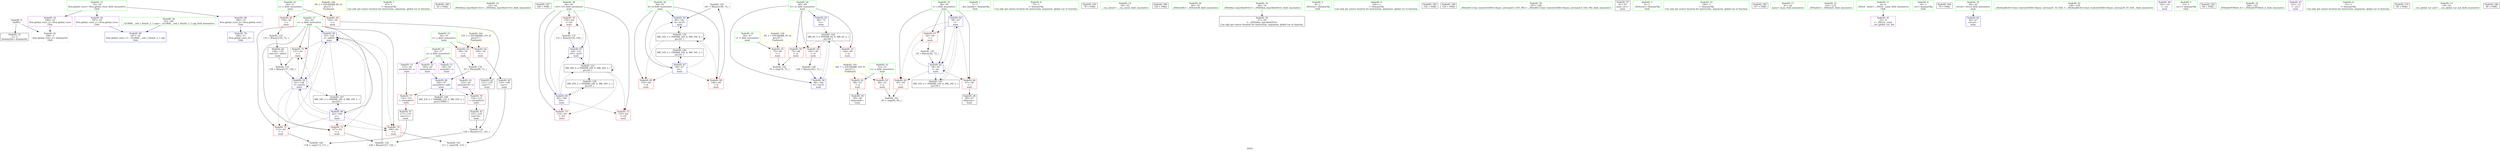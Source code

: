 digraph "SVFG" {
	label="SVFG";

	Node0x558d3c0e4d60 [shape=record,color=grey,label="{NodeID: 0\nNullPtr}"];
	Node0x558d3c0e4d60 -> Node0x558d3c0fb6b0[style=solid];
	Node0x558d3c0e4d60 -> Node0x558d3c0fed80[style=solid];
	Node0x558d3c0ff500 [shape=record,color=blue,label="{NodeID: 90\n62\<--128\nx\<--add20\nmain\n}"];
	Node0x558d3c0ff500 -> Node0x558d3c0fe430[style=dashed];
	Node0x558d3c0ff500 -> Node0x558d3c0fe500[style=dashed];
	Node0x558d3c0ff500 -> Node0x558d3c0fe5d0[style=dashed];
	Node0x558d3c0ff500 -> Node0x558d3c0fe6a0[style=dashed];
	Node0x558d3c0ff500 -> Node0x558d3c0ff500[style=dashed];
	Node0x558d3c0ff500 -> Node0x558d3c0ff6a0[style=dashed];
	Node0x558d3c0ff500 -> Node0x558d3c108860[style=dashed];
	Node0x558d3c0f9ce0 [shape=record,color=green,label="{NodeID: 7\n67\<--1\n\<--dummyObj\nCan only get source location for instruction, argument, global var or function.}"];
	Node0x558d3c113fc0 [shape=record,color=black,label="{NodeID: 180\n26 = PHI()\n}"];
	Node0x558d3c0fa720 [shape=record,color=green,label="{NodeID: 14\n23\<--24\n_ZNSt8ios_base4InitC1Ev\<--_ZNSt8ios_base4InitC1Ev_field_insensitive\n}"];
	Node0x558d3c115110 [shape=record,color=black,label="{NodeID: 187\n146 = PHI()\n}"];
	Node0x558d3c0fab50 [shape=record,color=green,label="{NodeID: 21\n50\<--51\nc\<--c_field_insensitive\nmain\n}"];
	Node0x558d3c0fab50 -> Node0x558d3c0fdb40[style=solid];
	Node0x558d3c0fab50 -> Node0x558d3c0fdc10[style=solid];
	Node0x558d3c0fb100 [shape=record,color=green,label="{NodeID: 28\n64\<--65\ni10\<--i10_field_insensitive\nmain\n}"];
	Node0x558d3c0fb100 -> Node0x558d3c0fe770[style=solid];
	Node0x558d3c0fb100 -> Node0x558d3c0fe840[style=solid];
	Node0x558d3c0fb100 -> Node0x558d3c0fe910[style=solid];
	Node0x558d3c0fb100 -> Node0x558d3c0ff430[style=solid];
	Node0x558d3c0fb100 -> Node0x558d3c0ff5d0[style=solid];
	Node0x558d3c0fb6b0 [shape=record,color=black,label="{NodeID: 35\n2\<--3\ndummyVal\<--dummyVal\n}"];
	Node0x558d3c0fbcc0 [shape=record,color=black,label="{NodeID: 42\n121\<--120\nconv17\<--\nmain\n}"];
	Node0x558d3c0fbcc0 -> Node0x558d3c101b80[style=solid];
	Node0x558d3c101d00 [shape=record,color=grey,label="{NodeID: 132\n135 = Binary(134, 72, )\n}"];
	Node0x558d3c101d00 -> Node0x558d3c0fbe60[style=solid];
	Node0x558d3c0fd2c0 [shape=record,color=purple,label="{NodeID: 49\n187\<--14\nllvm.global_ctors_1\<--llvm.global_ctors\nGlob }"];
	Node0x558d3c0fd2c0 -> Node0x558d3c0fec80[style=solid];
	Node0x558d3c0fccf0 [shape=record,color=grey,label="{NodeID: 139\n141 = Binary(140, 72, )\n}"];
	Node0x558d3c0fccf0 -> Node0x558d3c0ff770[style=solid];
	Node0x558d3c0fd8d0 [shape=record,color=red,label="{NodeID: 56\n74\<--48\n\<--tt\nmain\n}"];
	Node0x558d3c0fd8d0 -> Node0x558d3c103450[style=solid];
	Node0x558d3c108360 [shape=record,color=black,label="{NodeID: 146\nMR_16V_2 = PHI(MR_16V_4, MR_16V_1, )\npts\{61 \}\n}"];
	Node0x558d3c108360 -> Node0x558d3c0ff290[style=dashed];
	Node0x558d3c0fde80 [shape=record,color=red,label="{NodeID: 63\n96\<--54\n\<--s\nmain\n}"];
	Node0x558d3c0fde80 -> Node0x558d3c102300[style=solid];
	Node0x558d3c0fe430 [shape=record,color=red,label="{NodeID: 70\n108\<--62\n\<--x\nmain\n}"];
	Node0x558d3c0fe430 -> Node0x558d3c0fcff0[style=solid];
	Node0x558d3c10c740 [shape=record,color=yellow,style=double,label="{NodeID: 160\n8V_1 = ENCHI(MR_8V_0)\npts\{51 \}\nFun[main]}"];
	Node0x558d3c10c740 -> Node0x558d3c0fdb40[style=dashed];
	Node0x558d3c10c740 -> Node0x558d3c0fdc10[style=dashed];
	Node0x558d3c0fe9e0 [shape=record,color=red,label="{NodeID: 77\n116\<--115\n\<--arrayidx14\nmain\n}"];
	Node0x558d3c0fe9e0 -> Node0x558d3c0fbbf0[style=solid];
	Node0x558d3c0ff020 [shape=record,color=blue,label="{NodeID: 84\n58\<--67\ni\<--\nmain\n}"];
	Node0x558d3c0ff020 -> Node0x558d3c0fe020[style=dashed];
	Node0x558d3c0ff020 -> Node0x558d3c0fe0f0[style=dashed];
	Node0x558d3c0ff020 -> Node0x558d3c0fe1c0[style=dashed];
	Node0x558d3c0ff020 -> Node0x558d3c0ff0f0[style=dashed];
	Node0x558d3c0ff020 -> Node0x558d3c107e60[style=dashed];
	Node0x558d3c0e3e70 [shape=record,color=green,label="{NodeID: 1\n7\<--1\n__dso_handle\<--dummyObj\nGlob }"];
	Node0x558d3c0ff5d0 [shape=record,color=blue,label="{NodeID: 91\n64\<--131\ni10\<--inc21\nmain\n}"];
	Node0x558d3c0ff5d0 -> Node0x558d3c10a160[style=dashed];
	Node0x558d3c0f9d70 [shape=record,color=green,label="{NodeID: 8\n72\<--1\n\<--dummyObj\nCan only get source location for instruction, argument, global var or function.}"];
	Node0x558d3c114b10 [shape=record,color=black,label="{NodeID: 181\n78 = PHI()\n}"];
	Node0x558d3c0fa7b0 [shape=record,color=green,label="{NodeID: 15\n29\<--30\n__cxa_atexit\<--__cxa_atexit_field_insensitive\n}"];
	Node0x558d3c115270 [shape=record,color=black,label="{NodeID: 188\n150 = PHI()\n}"];
	Node0x558d3c0fac20 [shape=record,color=green,label="{NodeID: 22\n52\<--53\nn\<--n_field_insensitive\nmain\n}"];
	Node0x558d3c0fac20 -> Node0x558d3c0fdce0[style=solid];
	Node0x558d3c0fac20 -> Node0x558d3c0fddb0[style=solid];
	Node0x558d3c0fb1d0 [shape=record,color=green,label="{NodeID: 29\n69\<--70\n_ZNSirsERi\<--_ZNSirsERi_field_insensitive\n}"];
	Node0x558d3c0fb7b0 [shape=record,color=black,label="{NodeID: 36\n27\<--28\n\<--_ZNSt8ios_base4InitD1Ev\nCan only get source location for instruction, argument, global var or function.}"];
	Node0x558d3c0fbd90 [shape=record,color=black,label="{NodeID: 43\n125\<--124\nconv19\<--\nmain\n}"];
	Node0x558d3c0fbd90 -> Node0x558d3c101b80[style=solid];
	Node0x558d3c101e80 [shape=record,color=grey,label="{NodeID: 133\n138 = Binary(137, 136, )\n}"];
	Node0x558d3c101e80 -> Node0x558d3c0ff6a0[style=solid];
	Node0x558d3c0fd3c0 [shape=record,color=purple,label="{NodeID: 50\n188\<--14\nllvm.global_ctors_2\<--llvm.global_ctors\nGlob }"];
	Node0x558d3c0fd3c0 -> Node0x558d3c0fed80[style=solid];
	Node0x558d3c0fce70 [shape=record,color=grey,label="{NodeID: 140\n118 = cmp(113, 117, )\n}"];
	Node0x558d3c0fd9a0 [shape=record,color=red,label="{NodeID: 57\n149\<--48\n\<--tt\nmain\n}"];
	Node0x558d3c108860 [shape=record,color=black,label="{NodeID: 147\nMR_18V_2 = PHI(MR_18V_4, MR_18V_1, )\npts\{63 \}\n}"];
	Node0x558d3c108860 -> Node0x558d3c0ff360[style=dashed];
	Node0x558d3c0fdf50 [shape=record,color=red,label="{NodeID: 64\n109\<--54\n\<--s\nmain\n}"];
	Node0x558d3c0fdf50 -> Node0x558d3c0fbb20[style=solid];
	Node0x558d3c0fe500 [shape=record,color=red,label="{NodeID: 71\n113\<--62\n\<--x\nmain\n}"];
	Node0x558d3c0fe500 -> Node0x558d3c0fce70[style=solid];
	Node0x558d3c10c820 [shape=record,color=yellow,style=double,label="{NodeID: 161\n10V_1 = ENCHI(MR_10V_0)\npts\{53 \}\nFun[main]}"];
	Node0x558d3c10c820 -> Node0x558d3c0fdce0[style=dashed];
	Node0x558d3c10c820 -> Node0x558d3c0fddb0[style=dashed];
	Node0x558d3c0feab0 [shape=record,color=red,label="{NodeID: 78\n124\<--123\n\<--arrayidx18\nmain\n}"];
	Node0x558d3c0feab0 -> Node0x558d3c0fbd90[style=solid];
	Node0x558d3c0ff0f0 [shape=record,color=blue,label="{NodeID: 85\n58\<--93\ni\<--inc\nmain\n}"];
	Node0x558d3c0ff0f0 -> Node0x558d3c0fe020[style=dashed];
	Node0x558d3c0ff0f0 -> Node0x558d3c0fe0f0[style=dashed];
	Node0x558d3c0ff0f0 -> Node0x558d3c0fe1c0[style=dashed];
	Node0x558d3c0ff0f0 -> Node0x558d3c0ff0f0[style=dashed];
	Node0x558d3c0ff0f0 -> Node0x558d3c107e60[style=dashed];
	Node0x558d3c0e51e0 [shape=record,color=green,label="{NodeID: 2\n8\<--1\n_ZSt3cin\<--dummyObj\nGlob }"];
	Node0x558d3c0ff6a0 [shape=record,color=blue,label="{NodeID: 92\n62\<--138\nx\<--mul24\nmain\n}"];
	Node0x558d3c0ff6a0 -> Node0x558d3c0fe430[style=dashed];
	Node0x558d3c0ff6a0 -> Node0x558d3c0fe500[style=dashed];
	Node0x558d3c0ff6a0 -> Node0x558d3c0fe5d0[style=dashed];
	Node0x558d3c0ff6a0 -> Node0x558d3c0fe6a0[style=dashed];
	Node0x558d3c0ff6a0 -> Node0x558d3c0ff500[style=dashed];
	Node0x558d3c0ff6a0 -> Node0x558d3c0ff6a0[style=dashed];
	Node0x558d3c0ff6a0 -> Node0x558d3c108860[style=dashed];
	Node0x558d3c0e57a0 [shape=record,color=green,label="{NodeID: 9\n104\<--1\n\<--dummyObj\nCan only get source location for instruction, argument, global var or function.}"];
	Node0x558d3c114c70 [shape=record,color=black,label="{NodeID: 182\n156 = PHI()\n}"];
	Node0x558d3c0fa840 [shape=record,color=green,label="{NodeID: 16\n28\<--34\n_ZNSt8ios_base4InitD1Ev\<--_ZNSt8ios_base4InitD1Ev_field_insensitive\n}"];
	Node0x558d3c0fa840 -> Node0x558d3c0fb7b0[style=solid];
	Node0x558d3c115370 [shape=record,color=black,label="{NodeID: 189\n154 = PHI()\n}"];
	Node0x558d3c0facf0 [shape=record,color=green,label="{NodeID: 23\n54\<--55\ns\<--s_field_insensitive\nmain\n}"];
	Node0x558d3c0facf0 -> Node0x558d3c0fde80[style=solid];
	Node0x558d3c0facf0 -> Node0x558d3c0fdf50[style=solid];
	Node0x558d3c0fb2a0 [shape=record,color=green,label="{NodeID: 30\n147\<--148\n_ZStlsISt11char_traitsIcEERSt13basic_ostreamIcT_ES5_PKc\<--_ZStlsISt11char_traitsIcEERSt13basic_ostreamIcT_ES5_PKc_field_insensitive\n}"];
	Node0x558d3c0fb8b0 [shape=record,color=black,label="{NodeID: 37\n43\<--67\nmain_ret\<--\nmain\n}"];
	Node0x558d3c0fbe60 [shape=record,color=black,label="{NodeID: 44\n136\<--135\nconv23\<--add22\nmain\n}"];
	Node0x558d3c0fbe60 -> Node0x558d3c101e80[style=solid];
	Node0x558d3c102000 [shape=record,color=grey,label="{NodeID: 134\n128 = Binary(127, 126, )\n}"];
	Node0x558d3c102000 -> Node0x558d3c0ff500[style=solid];
	Node0x558d3c0fd4c0 [shape=record,color=purple,label="{NodeID: 51\n89\<--56\narrayidx\<--a\nmain\n}"];
	Node0x558d3c0fcff0 [shape=record,color=grey,label="{NodeID: 141\n111 = cmp(108, 110, )\n}"];
	Node0x558d3c0fda70 [shape=record,color=red,label="{NodeID: 58\n163\<--48\n\<--tt\nmain\n}"];
	Node0x558d3c0fda70 -> Node0x558d3c0fcb70[style=solid];
	Node0x558d3c108d60 [shape=record,color=black,label="{NodeID: 148\nMR_20V_2 = PHI(MR_20V_4, MR_20V_1, )\npts\{65 \}\n}"];
	Node0x558d3c108d60 -> Node0x558d3c0ff430[style=dashed];
	Node0x558d3c0fe020 [shape=record,color=red,label="{NodeID: 65\n83\<--58\n\<--i\nmain\n}"];
	Node0x558d3c0fe020 -> Node0x558d3c103590[style=solid];
	Node0x558d3c0fe5d0 [shape=record,color=red,label="{NodeID: 72\n127\<--62\n\<--x\nmain\n}"];
	Node0x558d3c0fe5d0 -> Node0x558d3c102000[style=solid];
	Node0x558d3c10c900 [shape=record,color=yellow,style=double,label="{NodeID: 162\n12V_1 = ENCHI(MR_12V_0)\npts\{55 \}\nFun[main]}"];
	Node0x558d3c10c900 -> Node0x558d3c0fde80[style=dashed];
	Node0x558d3c10c900 -> Node0x558d3c0fdf50[style=dashed];
	Node0x558d3c0feb80 [shape=record,color=blue,label="{NodeID: 79\n186\<--15\nllvm.global_ctors_0\<--\nGlob }"];
	Node0x558d3c0ff1c0 [shape=record,color=blue,label="{NodeID: 86\n100\<--97\narrayidx9\<--add\nmain\n}"];
	Node0x558d3c0ff1c0 -> Node0x558d3c0fe9e0[style=dashed];
	Node0x558d3c0ff1c0 -> Node0x558d3c0feab0[style=dashed];
	Node0x558d3c0ff1c0 -> Node0x558d3c109260[style=dashed];
	Node0x558d3c0e53b0 [shape=record,color=green,label="{NodeID: 3\n9\<--1\n_ZSt4cout\<--dummyObj\nGlob }"];
	Node0x558d3c0ff770 [shape=record,color=blue,label="{NodeID: 93\n60\<--141\nk\<--inc25\nmain\n}"];
	Node0x558d3c0ff770 -> Node0x558d3c109760[style=dashed];
	Node0x558d3c0e5830 [shape=record,color=green,label="{NodeID: 10\n106\<--1\n\<--dummyObj\nCan only get source location for instruction, argument, global var or function.}"];
	Node0x558d3c114d70 [shape=record,color=black,label="{NodeID: 183\n157 = PHI()\n}"];
	Node0x558d3c0fa8d0 [shape=record,color=green,label="{NodeID: 17\n41\<--42\nmain\<--main_field_insensitive\n}"];
	Node0x558d3c0fadc0 [shape=record,color=green,label="{NodeID: 24\n56\<--57\na\<--a_field_insensitive\nmain\n}"];
	Node0x558d3c0fadc0 -> Node0x558d3c0fd4c0[style=solid];
	Node0x558d3c0fadc0 -> Node0x558d3c0fd590[style=solid];
	Node0x558d3c0fadc0 -> Node0x558d3c0fd660[style=solid];
	Node0x558d3c0fadc0 -> Node0x558d3c0fd730[style=solid];
	Node0x558d3c0fb370 [shape=record,color=green,label="{NodeID: 31\n151\<--152\n_ZNSolsEi\<--_ZNSolsEi_field_insensitive\n}"];
	Node0x558d3c0fb980 [shape=record,color=black,label="{NodeID: 38\n88\<--87\nidxprom\<--\nmain\n}"];
	Node0x558d3c0fbf30 [shape=record,color=purple,label="{NodeID: 45\n25\<--4\n\<--_ZStL8__ioinit\n__cxx_global_var_init\n}"];
	Node0x558d3c102180 [shape=record,color=grey,label="{NodeID: 135\n93 = Binary(92, 72, )\n}"];
	Node0x558d3c102180 -> Node0x558d3c0ff0f0[style=solid];
	Node0x558d3c0fd590 [shape=record,color=purple,label="{NodeID: 52\n100\<--56\narrayidx9\<--a\nmain\n}"];
	Node0x558d3c0fd590 -> Node0x558d3c0ff1c0[style=solid];
	Node0x558d3c103450 [shape=record,color=grey,label="{NodeID: 142\n76 = cmp(74, 75, )\n}"];
	Node0x558d3c0fdb40 [shape=record,color=red,label="{NodeID: 59\n120\<--50\n\<--c\nmain\n}"];
	Node0x558d3c0fdb40 -> Node0x558d3c0fbcc0[style=solid];
	Node0x558d3c109260 [shape=record,color=black,label="{NodeID: 149\nMR_22V_2 = PHI(MR_22V_3, MR_22V_1, )\npts\{570000 \}\n}"];
	Node0x558d3c109260 -> Node0x558d3c0ff1c0[style=dashed];
	Node0x558d3c0fe0f0 [shape=record,color=red,label="{NodeID: 66\n87\<--58\n\<--i\nmain\n}"];
	Node0x558d3c0fe0f0 -> Node0x558d3c0fb980[style=solid];
	Node0x558d3c0fe6a0 [shape=record,color=red,label="{NodeID: 73\n137\<--62\n\<--x\nmain\n}"];
	Node0x558d3c0fe6a0 -> Node0x558d3c101e80[style=solid];
	Node0x558d3c0fec80 [shape=record,color=blue,label="{NodeID: 80\n187\<--16\nllvm.global_ctors_1\<--_GLOBAL__sub_I_Smylic_2_1.cpp\nGlob }"];
	Node0x558d3c0ff290 [shape=record,color=blue,label="{NodeID: 87\n60\<--67\nk\<--\nmain\n}"];
	Node0x558d3c0ff290 -> Node0x558d3c0fe290[style=dashed];
	Node0x558d3c0ff290 -> Node0x558d3c0fe360[style=dashed];
	Node0x558d3c0ff290 -> Node0x558d3c0ff770[style=dashed];
	Node0x558d3c0ff290 -> Node0x558d3c108360[style=dashed];
	Node0x558d3c0ff290 -> Node0x558d3c109760[style=dashed];
	Node0x558d3c0e5050 [shape=record,color=green,label="{NodeID: 4\n10\<--1\n.str\<--dummyObj\nGlob }"];
	Node0x558d3c0ff840 [shape=record,color=blue,label="{NodeID: 94\n48\<--164\ntt\<--inc33\nmain\n}"];
	Node0x558d3c0ff840 -> Node0x558d3c107960[style=dashed];
	Node0x558d3c0e5900 [shape=record,color=green,label="{NodeID: 11\n4\<--6\n_ZStL8__ioinit\<--_ZStL8__ioinit_field_insensitive\nGlob }"];
	Node0x558d3c0e5900 -> Node0x558d3c0fbf30[style=solid];
	Node0x558d3c114e40 [shape=record,color=black,label="{NodeID: 184\n79 = PHI()\n}"];
	Node0x558d3c0fa960 [shape=record,color=green,label="{NodeID: 18\n44\<--45\nretval\<--retval_field_insensitive\nmain\n}"];
	Node0x558d3c0fa960 -> Node0x558d3c0fee80[style=solid];
	Node0x558d3c0fae90 [shape=record,color=green,label="{NodeID: 25\n58\<--59\ni\<--i_field_insensitive\nmain\n}"];
	Node0x558d3c0fae90 -> Node0x558d3c0fe020[style=solid];
	Node0x558d3c0fae90 -> Node0x558d3c0fe0f0[style=solid];
	Node0x558d3c0fae90 -> Node0x558d3c0fe1c0[style=solid];
	Node0x558d3c0fae90 -> Node0x558d3c0ff020[style=solid];
	Node0x558d3c0fae90 -> Node0x558d3c0ff0f0[style=solid];
	Node0x558d3c0fb440 [shape=record,color=green,label="{NodeID: 32\n158\<--159\n_ZSt4endlIcSt11char_traitsIcEERSt13basic_ostreamIT_T0_ES6_\<--_ZSt4endlIcSt11char_traitsIcEERSt13basic_ostreamIT_T0_ES6__field_insensitive\n}"];
	Node0x558d3c0fba50 [shape=record,color=black,label="{NodeID: 39\n99\<--98\nidxprom8\<--\nmain\n}"];
	Node0x558d3c0fc000 [shape=record,color=purple,label="{NodeID: 46\n145\<--10\n\<--.str\nmain\n}"];
	Node0x558d3c102300 [shape=record,color=grey,label="{NodeID: 136\n97 = Binary(96, 72, )\n}"];
	Node0x558d3c102300 -> Node0x558d3c0ff1c0[style=solid];
	Node0x558d3c0fd660 [shape=record,color=purple,label="{NodeID: 53\n115\<--56\narrayidx14\<--a\nmain\n}"];
	Node0x558d3c0fd660 -> Node0x558d3c0fe9e0[style=solid];
	Node0x558d3c103590 [shape=record,color=grey,label="{NodeID: 143\n85 = cmp(83, 84, )\n}"];
	Node0x558d3c0fdc10 [shape=record,color=red,label="{NodeID: 60\n134\<--50\n\<--c\nmain\n}"];
	Node0x558d3c0fdc10 -> Node0x558d3c101d00[style=solid];
	Node0x558d3c109760 [shape=record,color=black,label="{NodeID: 150\nMR_16V_5 = PHI(MR_16V_6, MR_16V_4, )\npts\{61 \}\n}"];
	Node0x558d3c109760 -> Node0x558d3c0fe290[style=dashed];
	Node0x558d3c109760 -> Node0x558d3c0fe360[style=dashed];
	Node0x558d3c109760 -> Node0x558d3c0ff770[style=dashed];
	Node0x558d3c109760 -> Node0x558d3c108360[style=dashed];
	Node0x558d3c109760 -> Node0x558d3c109760[style=dashed];
	Node0x558d3c0fe1c0 [shape=record,color=red,label="{NodeID: 67\n92\<--58\n\<--i\nmain\n}"];
	Node0x558d3c0fe1c0 -> Node0x558d3c102180[style=solid];
	Node0x558d3c0fe770 [shape=record,color=red,label="{NodeID: 74\n114\<--64\n\<--i10\nmain\n}"];
	Node0x558d3c0fed80 [shape=record,color=blue, style = dotted,label="{NodeID: 81\n188\<--3\nllvm.global_ctors_2\<--dummyVal\nGlob }"];
	Node0x558d3c0ff360 [shape=record,color=blue,label="{NodeID: 88\n62\<--104\nx\<--\nmain\n}"];
	Node0x558d3c0ff360 -> Node0x558d3c0fe430[style=dashed];
	Node0x558d3c0ff360 -> Node0x558d3c0fe500[style=dashed];
	Node0x558d3c0ff360 -> Node0x558d3c0fe5d0[style=dashed];
	Node0x558d3c0ff360 -> Node0x558d3c0fe6a0[style=dashed];
	Node0x558d3c0ff360 -> Node0x558d3c0ff500[style=dashed];
	Node0x558d3c0ff360 -> Node0x558d3c0ff6a0[style=dashed];
	Node0x558d3c0ff360 -> Node0x558d3c108860[style=dashed];
	Node0x558d3c0e50e0 [shape=record,color=green,label="{NodeID: 5\n12\<--1\n.str.1\<--dummyObj\nGlob }"];
	Node0x558d3c0fa600 [shape=record,color=green,label="{NodeID: 12\n14\<--18\nllvm.global_ctors\<--llvm.global_ctors_field_insensitive\nGlob }"];
	Node0x558d3c0fa600 -> Node0x558d3c0fd1c0[style=solid];
	Node0x558d3c0fa600 -> Node0x558d3c0fd2c0[style=solid];
	Node0x558d3c0fa600 -> Node0x558d3c0fd3c0[style=solid];
	Node0x558d3c114f70 [shape=record,color=black,label="{NodeID: 185\n80 = PHI()\n}"];
	Node0x558d3c0fa9f0 [shape=record,color=green,label="{NodeID: 19\n46\<--47\nt\<--t_field_insensitive\nmain\n}"];
	Node0x558d3c0fa9f0 -> Node0x558d3c0fd800[style=solid];
	Node0x558d3c0faf60 [shape=record,color=green,label="{NodeID: 26\n60\<--61\nk\<--k_field_insensitive\nmain\n}"];
	Node0x558d3c0faf60 -> Node0x558d3c0fe290[style=solid];
	Node0x558d3c0faf60 -> Node0x558d3c0fe360[style=solid];
	Node0x558d3c0faf60 -> Node0x558d3c0ff290[style=solid];
	Node0x558d3c0faf60 -> Node0x558d3c0ff770[style=solid];
	Node0x558d3c0fb510 [shape=record,color=green,label="{NodeID: 33\n160\<--161\n_ZNSolsEPFRSoS_E\<--_ZNSolsEPFRSoS_E_field_insensitive\n}"];
	Node0x558d3c0fbb20 [shape=record,color=black,label="{NodeID: 40\n110\<--109\nconv\<--\nmain\n}"];
	Node0x558d3c0fbb20 -> Node0x558d3c0fcff0[style=solid];
	Node0x558d3c0fc0d0 [shape=record,color=purple,label="{NodeID: 47\n153\<--12\n\<--.str.1\nmain\n}"];
	Node0x558d3c0fc9f0 [shape=record,color=grey,label="{NodeID: 137\n131 = Binary(130, 104, )\n}"];
	Node0x558d3c0fc9f0 -> Node0x558d3c0ff5d0[style=solid];
	Node0x558d3c0fd730 [shape=record,color=purple,label="{NodeID: 54\n123\<--56\narrayidx18\<--a\nmain\n}"];
	Node0x558d3c0fd730 -> Node0x558d3c0feab0[style=solid];
	Node0x558d3c107960 [shape=record,color=black,label="{NodeID: 144\nMR_6V_3 = PHI(MR_6V_4, MR_6V_2, )\npts\{49 \}\n}"];
	Node0x558d3c107960 -> Node0x558d3c0fd8d0[style=dashed];
	Node0x558d3c107960 -> Node0x558d3c0fd9a0[style=dashed];
	Node0x558d3c107960 -> Node0x558d3c0fda70[style=dashed];
	Node0x558d3c107960 -> Node0x558d3c0ff840[style=dashed];
	Node0x558d3c0fdce0 [shape=record,color=red,label="{NodeID: 61\n84\<--52\n\<--n\nmain\n}"];
	Node0x558d3c0fdce0 -> Node0x558d3c103590[style=solid];
	Node0x558d3c0fe290 [shape=record,color=red,label="{NodeID: 68\n140\<--60\n\<--k\nmain\n}"];
	Node0x558d3c0fe290 -> Node0x558d3c0fccf0[style=solid];
	Node0x558d3c10c580 [shape=record,color=yellow,style=double,label="{NodeID: 158\n4V_1 = ENCHI(MR_4V_0)\npts\{47 \}\nFun[main]}"];
	Node0x558d3c10c580 -> Node0x558d3c0fd800[style=dashed];
	Node0x558d3c0fe840 [shape=record,color=red,label="{NodeID: 75\n122\<--64\n\<--i10\nmain\n}"];
	Node0x558d3c0fee80 [shape=record,color=blue,label="{NodeID: 82\n44\<--67\nretval\<--\nmain\n}"];
	Node0x558d3c0ff430 [shape=record,color=blue,label="{NodeID: 89\n64\<--106\ni10\<--\nmain\n}"];
	Node0x558d3c0ff430 -> Node0x558d3c0fe770[style=dashed];
	Node0x558d3c0ff430 -> Node0x558d3c0fe840[style=dashed];
	Node0x558d3c0ff430 -> Node0x558d3c0fe910[style=dashed];
	Node0x558d3c0ff430 -> Node0x558d3c0ff5d0[style=dashed];
	Node0x558d3c0ff430 -> Node0x558d3c108d60[style=dashed];
	Node0x558d3c0ff430 -> Node0x558d3c10a160[style=dashed];
	Node0x558d3c0f9c50 [shape=record,color=green,label="{NodeID: 6\n15\<--1\n\<--dummyObj\nCan only get source location for instruction, argument, global var or function.}"];
	Node0x558d3bf37400 [shape=record,color=black,label="{NodeID: 179\n68 = PHI()\n}"];
	Node0x558d3c0fa690 [shape=record,color=green,label="{NodeID: 13\n19\<--20\n__cxx_global_var_init\<--__cxx_global_var_init_field_insensitive\n}"];
	Node0x558d3c115040 [shape=record,color=black,label="{NodeID: 186\n90 = PHI()\n}"];
	Node0x558d3c0faa80 [shape=record,color=green,label="{NodeID: 20\n48\<--49\ntt\<--tt_field_insensitive\nmain\n}"];
	Node0x558d3c0faa80 -> Node0x558d3c0fd8d0[style=solid];
	Node0x558d3c0faa80 -> Node0x558d3c0fd9a0[style=solid];
	Node0x558d3c0faa80 -> Node0x558d3c0fda70[style=solid];
	Node0x558d3c0faa80 -> Node0x558d3c0fef50[style=solid];
	Node0x558d3c0faa80 -> Node0x558d3c0ff840[style=solid];
	Node0x558d3c0fb030 [shape=record,color=green,label="{NodeID: 27\n62\<--63\nx\<--x_field_insensitive\nmain\n}"];
	Node0x558d3c0fb030 -> Node0x558d3c0fe430[style=solid];
	Node0x558d3c0fb030 -> Node0x558d3c0fe500[style=solid];
	Node0x558d3c0fb030 -> Node0x558d3c0fe5d0[style=solid];
	Node0x558d3c0fb030 -> Node0x558d3c0fe6a0[style=solid];
	Node0x558d3c0fb030 -> Node0x558d3c0ff360[style=solid];
	Node0x558d3c0fb030 -> Node0x558d3c0ff500[style=solid];
	Node0x558d3c0fb030 -> Node0x558d3c0ff6a0[style=solid];
	Node0x558d3c0fb5e0 [shape=record,color=green,label="{NodeID: 34\n16\<--182\n_GLOBAL__sub_I_Smylic_2_1.cpp\<--_GLOBAL__sub_I_Smylic_2_1.cpp_field_insensitive\n}"];
	Node0x558d3c0fb5e0 -> Node0x558d3c0fec80[style=solid];
	Node0x558d3c0fbbf0 [shape=record,color=black,label="{NodeID: 41\n117\<--116\nconv15\<--\nmain\n}"];
	Node0x558d3c0fbbf0 -> Node0x558d3c0fce70[style=solid];
	Node0x558d3c101b80 [shape=record,color=grey,label="{NodeID: 131\n126 = Binary(121, 125, )\n}"];
	Node0x558d3c101b80 -> Node0x558d3c102000[style=solid];
	Node0x558d3c0fd1c0 [shape=record,color=purple,label="{NodeID: 48\n186\<--14\nllvm.global_ctors_0\<--llvm.global_ctors\nGlob }"];
	Node0x558d3c0fd1c0 -> Node0x558d3c0feb80[style=solid];
	Node0x558d3c0fcb70 [shape=record,color=grey,label="{NodeID: 138\n164 = Binary(163, 72, )\n}"];
	Node0x558d3c0fcb70 -> Node0x558d3c0ff840[style=solid];
	Node0x558d3c0fd800 [shape=record,color=red,label="{NodeID: 55\n75\<--46\n\<--t\nmain\n}"];
	Node0x558d3c0fd800 -> Node0x558d3c103450[style=solid];
	Node0x558d3c107e60 [shape=record,color=black,label="{NodeID: 145\nMR_14V_2 = PHI(MR_14V_4, MR_14V_1, )\npts\{59 \}\n}"];
	Node0x558d3c107e60 -> Node0x558d3c0ff020[style=dashed];
	Node0x558d3c0fddb0 [shape=record,color=red,label="{NodeID: 62\n98\<--52\n\<--n\nmain\n}"];
	Node0x558d3c0fddb0 -> Node0x558d3c0fba50[style=solid];
	Node0x558d3c10a160 [shape=record,color=black,label="{NodeID: 152\nMR_20V_6 = PHI(MR_20V_4, MR_20V_5, )\npts\{65 \}\n}"];
	Node0x558d3c10a160 -> Node0x558d3c0fe770[style=dashed];
	Node0x558d3c10a160 -> Node0x558d3c0fe840[style=dashed];
	Node0x558d3c10a160 -> Node0x558d3c0fe910[style=dashed];
	Node0x558d3c10a160 -> Node0x558d3c0ff5d0[style=dashed];
	Node0x558d3c10a160 -> Node0x558d3c108d60[style=dashed];
	Node0x558d3c10a160 -> Node0x558d3c10a160[style=dashed];
	Node0x558d3c0fe360 [shape=record,color=red,label="{NodeID: 69\n155\<--60\n\<--k\nmain\n}"];
	Node0x558d3c0fe910 [shape=record,color=red,label="{NodeID: 76\n130\<--64\n\<--i10\nmain\n}"];
	Node0x558d3c0fe910 -> Node0x558d3c0fc9f0[style=solid];
	Node0x558d3c0fef50 [shape=record,color=blue,label="{NodeID: 83\n48\<--72\ntt\<--\nmain\n}"];
	Node0x558d3c0fef50 -> Node0x558d3c107960[style=dashed];
}
